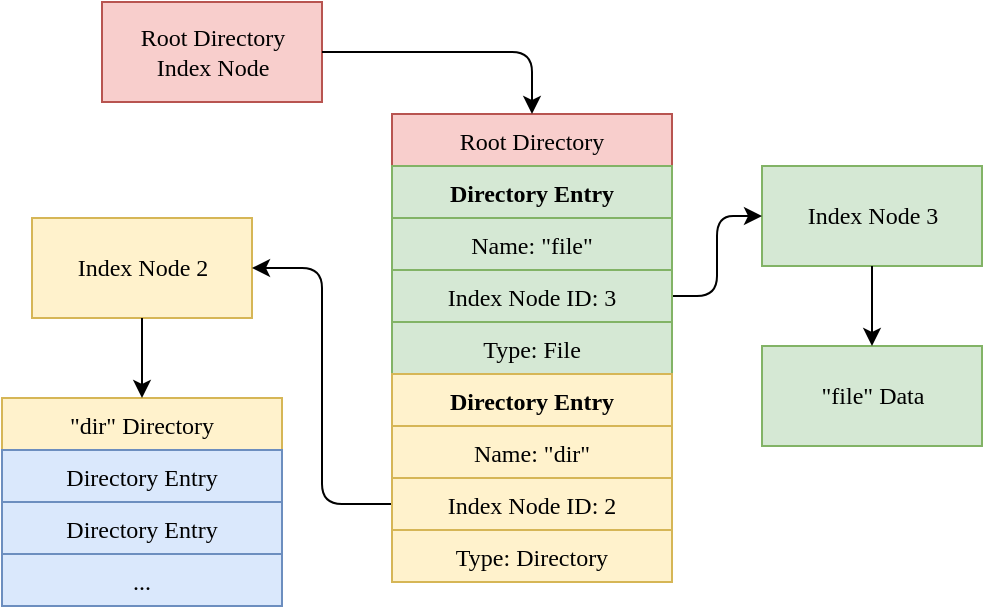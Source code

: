 <mxfile>
    <diagram id="2ZvTK02ZTKCtmTFTc8Gj" name="Page-1">
        <mxGraphModel dx="807" dy="766" grid="1" gridSize="10" guides="1" tooltips="1" connect="1" arrows="1" fold="1" page="1" pageScale="1" pageWidth="850" pageHeight="1100" math="0" shadow="0">
            <root>
                <mxCell id="0"/>
                <mxCell id="1" parent="0"/>
                <mxCell id="39" value="" style="group;movable=0;resizable=0;rotatable=0;deletable=0;editable=0;connectable=0;" vertex="1" connectable="0" parent="1">
                    <mxGeometry x="160" y="120" width="490" height="302" as="geometry"/>
                </mxCell>
                <mxCell id="2" value="Root Directory&lt;br&gt;Index Node" style="html=1;fontFamily=Verdana;fillColor=#f8cecc;strokeColor=#b85450;movable=1;resizable=1;rotatable=1;deletable=1;editable=1;connectable=1;container=0;" vertex="1" parent="39">
                    <mxGeometry x="50" width="110" height="50" as="geometry"/>
                </mxCell>
                <mxCell id="3" value="Root Directory" style="swimlane;fontStyle=0;childLayout=stackLayout;horizontal=1;startSize=26;fillColor=#f8cecc;horizontalStack=0;resizeParent=1;resizeParentMax=0;resizeLast=0;collapsible=1;marginBottom=0;fontFamily=Verdana;strokeColor=#b85450;movable=1;resizable=1;rotatable=1;deletable=1;editable=1;connectable=1;container=0;" vertex="1" parent="39">
                    <mxGeometry x="195" y="56" width="140" height="234" as="geometry"/>
                </mxCell>
                <mxCell id="19" style="edgeStyle=orthogonalEdgeStyle;html=1;entryX=0.5;entryY=0;entryDx=0;entryDy=0;fontFamily=Verdana;movable=1;resizable=1;rotatable=1;deletable=1;editable=1;connectable=1;" edge="1" parent="39" source="2" target="3">
                    <mxGeometry relative="1" as="geometry"/>
                </mxCell>
                <mxCell id="21" value="Index Node 2" style="html=1;fontFamily=Verdana;fillColor=#fff2cc;strokeColor=#d6b656;movable=1;resizable=1;rotatable=1;deletable=1;editable=1;connectable=1;container=0;" vertex="1" parent="39">
                    <mxGeometry x="15" y="108" width="110" height="50" as="geometry"/>
                </mxCell>
                <mxCell id="22" value="Index Node 3" style="html=1;fontFamily=Verdana;fillColor=#d5e8d4;strokeColor=#82b366;movable=1;resizable=1;rotatable=1;deletable=1;editable=1;connectable=1;container=0;" vertex="1" parent="39">
                    <mxGeometry x="380" y="82" width="110" height="50" as="geometry"/>
                </mxCell>
                <mxCell id="24" value="&quot;file&quot; Data" style="html=1;strokeColor=#82b366;fontFamily=Verdana;fillColor=#d5e8d4;movable=1;resizable=1;rotatable=1;deletable=1;editable=1;connectable=1;container=0;" vertex="1" parent="39">
                    <mxGeometry x="380" y="172" width="110" height="50" as="geometry"/>
                </mxCell>
                <mxCell id="25" value="&quot;dir&quot; Directory" style="swimlane;fontStyle=0;childLayout=stackLayout;horizontal=1;startSize=26;fillColor=#fff2cc;horizontalStack=0;resizeParent=1;resizeParentMax=0;resizeLast=0;collapsible=1;marginBottom=0;fontFamily=Verdana;strokeColor=#d6b656;movable=1;resizable=1;rotatable=1;deletable=1;editable=1;connectable=1;container=0;" vertex="1" parent="39">
                    <mxGeometry y="198" width="140" height="104" as="geometry"/>
                </mxCell>
                <mxCell id="37" style="edgeStyle=orthogonalEdgeStyle;html=1;fontFamily=Verdana;movable=1;resizable=1;rotatable=1;deletable=1;editable=1;connectable=1;" edge="1" parent="39" source="22" target="24">
                    <mxGeometry relative="1" as="geometry"/>
                </mxCell>
                <mxCell id="34" style="edgeStyle=orthogonalEdgeStyle;html=1;exitX=0;exitY=0.5;exitDx=0;exitDy=0;entryX=1;entryY=0.5;entryDx=0;entryDy=0;fontFamily=Verdana;movable=1;resizable=1;rotatable=1;deletable=1;editable=1;connectable=1;" edge="1" parent="39" source="9" target="21">
                    <mxGeometry relative="1" as="geometry"/>
                </mxCell>
                <mxCell id="35" style="edgeStyle=orthogonalEdgeStyle;html=1;entryX=0.5;entryY=0;entryDx=0;entryDy=0;fontFamily=Verdana;movable=1;resizable=1;rotatable=1;deletable=1;editable=1;connectable=1;" edge="1" parent="39" source="21" target="25">
                    <mxGeometry relative="1" as="geometry"/>
                </mxCell>
                <mxCell id="36" style="edgeStyle=orthogonalEdgeStyle;html=1;entryX=0;entryY=0.5;entryDx=0;entryDy=0;fontFamily=Verdana;movable=1;resizable=1;rotatable=1;deletable=1;editable=1;connectable=1;" edge="1" parent="39" source="13" target="22">
                    <mxGeometry relative="1" as="geometry"/>
                </mxCell>
                <mxCell id="11" value="Directory Entry" style="swimlane;fontStyle=1;childLayout=stackLayout;horizontal=1;startSize=26;fillColor=#d5e8d4;horizontalStack=0;resizeParent=1;resizeParentMax=0;resizeLast=0;collapsible=1;marginBottom=0;align=center;fontFamily=Verdana;strokeColor=#82b366;movable=1;resizable=1;rotatable=1;deletable=1;editable=1;connectable=1;container=0;" vertex="1" parent="39">
                    <mxGeometry x="195" y="82" width="140" height="208" as="geometry"/>
                </mxCell>
                <mxCell id="12" value="Name: &quot;file&quot;" style="text;strokeColor=#82b366;fillColor=#d5e8d4;align=center;verticalAlign=top;spacingLeft=4;spacingRight=4;overflow=hidden;rotatable=1;points=[[0,0.5],[1,0.5]];portConstraint=eastwest;fontFamily=Verdana;movable=1;resizable=1;deletable=1;editable=1;connectable=1;container=0;" vertex="1" parent="39">
                    <mxGeometry x="195" y="108" width="140" height="26" as="geometry"/>
                </mxCell>
                <mxCell id="13" value="Index Node ID: 3" style="text;strokeColor=#82b366;fillColor=#d5e8d4;align=center;verticalAlign=top;spacingLeft=4;spacingRight=4;overflow=hidden;rotatable=1;points=[[0,0.5],[1,0.5]];portConstraint=eastwest;fontFamily=Verdana;movable=1;resizable=1;deletable=1;editable=1;connectable=1;container=0;" vertex="1" parent="39">
                    <mxGeometry x="195" y="134" width="140" height="26" as="geometry"/>
                </mxCell>
                <mxCell id="14" value="Type: File" style="text;strokeColor=#82b366;fillColor=#d5e8d4;align=center;verticalAlign=top;spacingLeft=4;spacingRight=4;overflow=hidden;rotatable=1;points=[[0,0.5],[1,0.5]];portConstraint=eastwest;fontFamily=Verdana;movable=1;resizable=1;deletable=1;editable=1;connectable=1;container=0;" vertex="1" parent="39">
                    <mxGeometry x="195" y="160" width="140" height="26" as="geometry"/>
                </mxCell>
                <mxCell id="7" value="Directory Entry" style="swimlane;fontStyle=1;childLayout=stackLayout;horizontal=1;startSize=26;fillColor=#fff2cc;horizontalStack=0;resizeParent=1;resizeParentMax=0;resizeLast=0;collapsible=1;marginBottom=0;align=center;fontFamily=Verdana;strokeColor=#d6b656;movable=1;resizable=1;rotatable=1;deletable=1;editable=1;connectable=1;container=0;" vertex="1" parent="39">
                    <mxGeometry x="195" y="186" width="140" height="104" as="geometry"/>
                </mxCell>
                <mxCell id="8" value="Name: &quot;dir&quot;" style="text;strokeColor=#d6b656;fillColor=#fff2cc;align=center;verticalAlign=top;spacingLeft=4;spacingRight=4;overflow=hidden;rotatable=1;points=[[0,0.5],[1,0.5]];portConstraint=eastwest;fontFamily=Verdana;movable=1;resizable=1;deletable=1;editable=1;connectable=1;container=0;" vertex="1" parent="39">
                    <mxGeometry x="195" y="212" width="140" height="26" as="geometry"/>
                </mxCell>
                <mxCell id="9" value="Index Node ID: 2" style="text;strokeColor=#d6b656;fillColor=#fff2cc;align=center;verticalAlign=top;spacingLeft=4;spacingRight=4;overflow=hidden;rotatable=1;points=[[0,0.5],[1,0.5]];portConstraint=eastwest;fontFamily=Verdana;movable=1;resizable=1;deletable=1;editable=1;connectable=1;container=0;" vertex="1" parent="39">
                    <mxGeometry x="195" y="238" width="140" height="26" as="geometry"/>
                </mxCell>
                <mxCell id="10" value="Type: Directory" style="text;strokeColor=#d6b656;fillColor=#fff2cc;align=center;verticalAlign=top;spacingLeft=4;spacingRight=4;overflow=hidden;rotatable=1;points=[[0,0.5],[1,0.5]];portConstraint=eastwest;fontFamily=Verdana;movable=1;resizable=1;deletable=1;editable=1;connectable=1;container=0;" vertex="1" parent="39">
                    <mxGeometry x="195" y="264" width="140" height="26" as="geometry"/>
                </mxCell>
                <mxCell id="26" value="Directory Entry" style="swimlane;fontStyle=0;childLayout=stackLayout;horizontal=1;startSize=26;fillColor=#dae8fc;horizontalStack=0;resizeParent=1;resizeParentMax=0;resizeLast=0;collapsible=1;marginBottom=0;align=center;fontFamily=Verdana;strokeColor=#6c8ebf;movable=1;resizable=1;rotatable=1;deletable=1;editable=1;connectable=1;container=0;" vertex="1" parent="39">
                    <mxGeometry y="224" width="140" height="78" as="geometry"/>
                </mxCell>
                <mxCell id="28" value="Directory Entry" style="text;strokeColor=#6c8ebf;fillColor=#dae8fc;align=center;verticalAlign=top;spacingLeft=4;spacingRight=4;overflow=hidden;rotatable=1;points=[[0,0.5],[1,0.5]];portConstraint=eastwest;fontFamily=Verdana;movable=1;resizable=1;deletable=1;editable=1;connectable=1;container=0;" vertex="1" parent="39">
                    <mxGeometry y="250" width="140" height="26" as="geometry"/>
                </mxCell>
                <mxCell id="29" value="..." style="text;strokeColor=#6c8ebf;fillColor=#dae8fc;align=center;verticalAlign=top;spacingLeft=4;spacingRight=4;overflow=hidden;rotatable=1;points=[[0,0.5],[1,0.5]];portConstraint=eastwest;fontFamily=Verdana;movable=1;resizable=1;deletable=1;editable=1;connectable=1;container=0;" vertex="1" parent="39">
                    <mxGeometry y="276" width="140" height="26" as="geometry"/>
                </mxCell>
            </root>
        </mxGraphModel>
    </diagram>
</mxfile>
